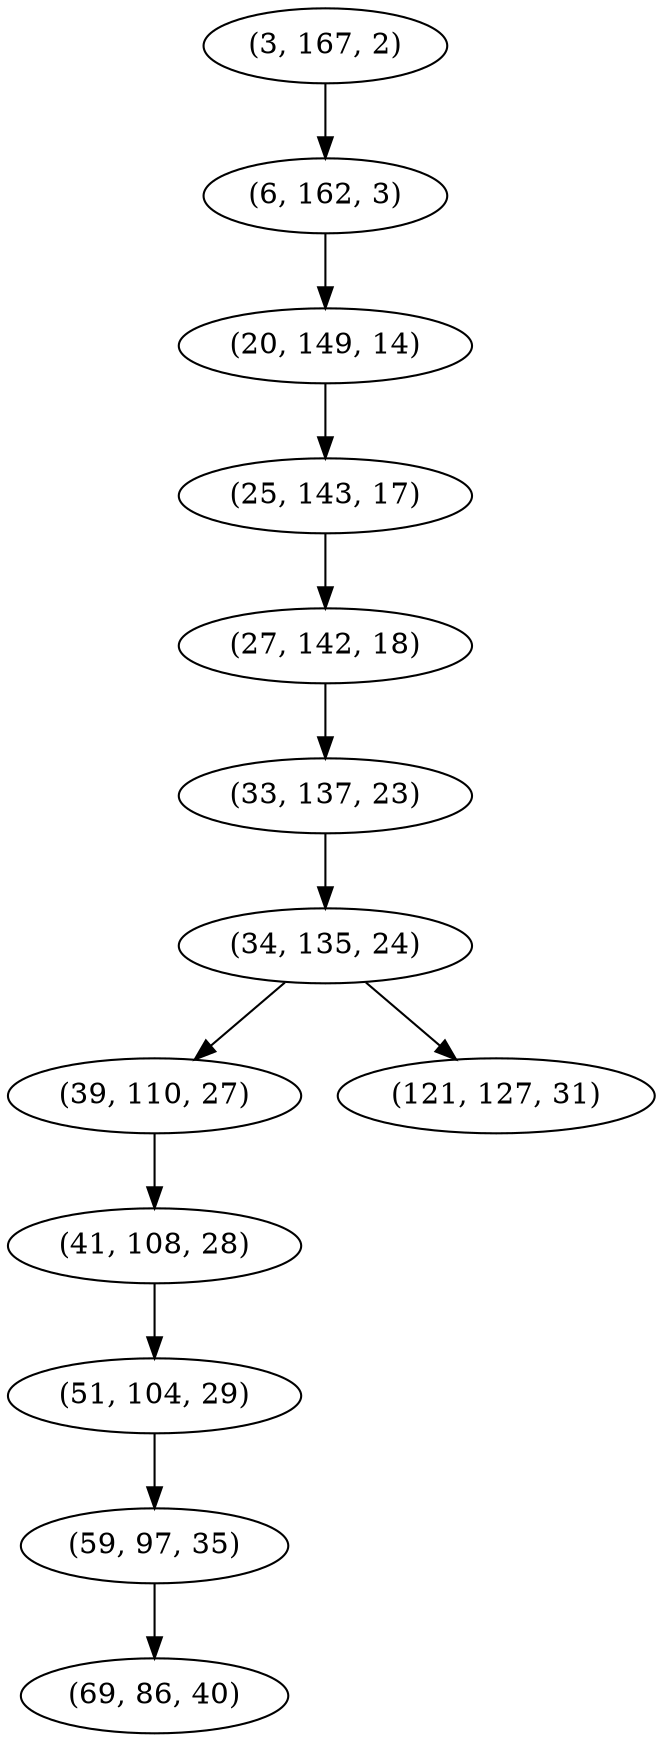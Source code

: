 digraph tree {
    "(3, 167, 2)";
    "(6, 162, 3)";
    "(20, 149, 14)";
    "(25, 143, 17)";
    "(27, 142, 18)";
    "(33, 137, 23)";
    "(34, 135, 24)";
    "(39, 110, 27)";
    "(41, 108, 28)";
    "(51, 104, 29)";
    "(59, 97, 35)";
    "(69, 86, 40)";
    "(121, 127, 31)";
    "(3, 167, 2)" -> "(6, 162, 3)";
    "(6, 162, 3)" -> "(20, 149, 14)";
    "(20, 149, 14)" -> "(25, 143, 17)";
    "(25, 143, 17)" -> "(27, 142, 18)";
    "(27, 142, 18)" -> "(33, 137, 23)";
    "(33, 137, 23)" -> "(34, 135, 24)";
    "(34, 135, 24)" -> "(39, 110, 27)";
    "(34, 135, 24)" -> "(121, 127, 31)";
    "(39, 110, 27)" -> "(41, 108, 28)";
    "(41, 108, 28)" -> "(51, 104, 29)";
    "(51, 104, 29)" -> "(59, 97, 35)";
    "(59, 97, 35)" -> "(69, 86, 40)";
}
